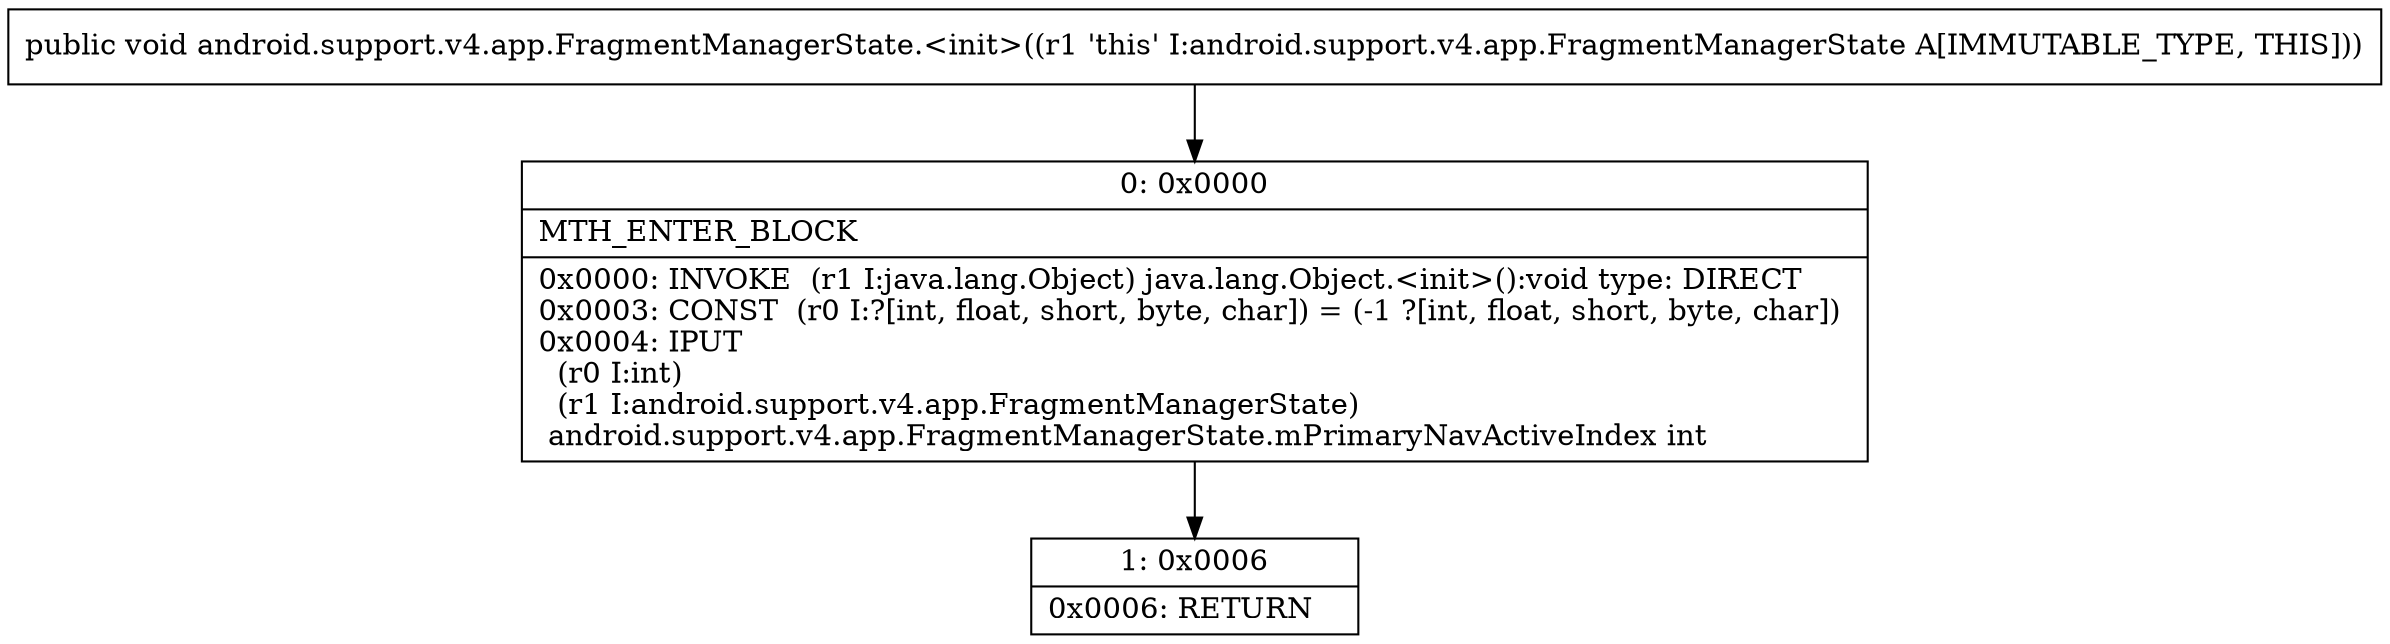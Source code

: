 digraph "CFG forandroid.support.v4.app.FragmentManagerState.\<init\>()V" {
Node_0 [shape=record,label="{0\:\ 0x0000|MTH_ENTER_BLOCK\l|0x0000: INVOKE  (r1 I:java.lang.Object) java.lang.Object.\<init\>():void type: DIRECT \l0x0003: CONST  (r0 I:?[int, float, short, byte, char]) = (\-1 ?[int, float, short, byte, char]) \l0x0004: IPUT  \l  (r0 I:int)\l  (r1 I:android.support.v4.app.FragmentManagerState)\l android.support.v4.app.FragmentManagerState.mPrimaryNavActiveIndex int \l}"];
Node_1 [shape=record,label="{1\:\ 0x0006|0x0006: RETURN   \l}"];
MethodNode[shape=record,label="{public void android.support.v4.app.FragmentManagerState.\<init\>((r1 'this' I:android.support.v4.app.FragmentManagerState A[IMMUTABLE_TYPE, THIS])) }"];
MethodNode -> Node_0;
Node_0 -> Node_1;
}

